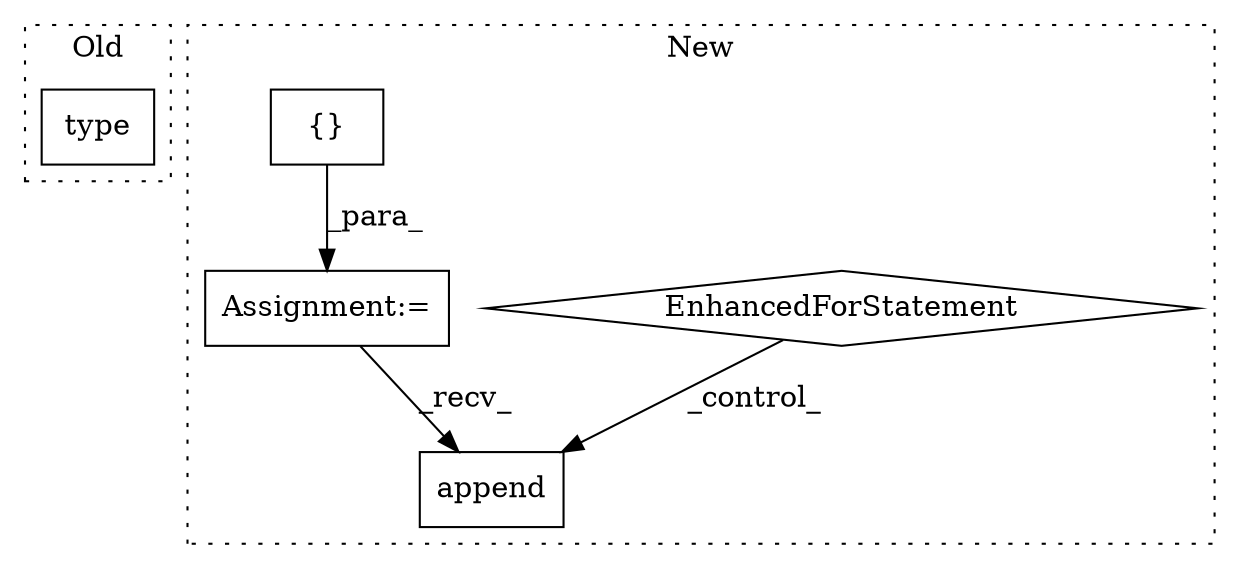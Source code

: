 digraph G {
subgraph cluster0 {
1 [label="type" a="32" s="15112,15122" l="5,1" shape="box"];
label = "Old";
style="dotted";
}
subgraph cluster1 {
2 [label="append" a="32" s="15707,15747" l="7,1" shape="box"];
3 [label="EnhancedForStatement" a="70" s="15364,15447" l="61,2" shape="diamond"];
4 [label="{}" a="4" s="15352" l="2" shape="box"];
5 [label="Assignment:=" a="7" s="15342" l="1" shape="box"];
label = "New";
style="dotted";
}
3 -> 2 [label="_control_"];
4 -> 5 [label="_para_"];
5 -> 2 [label="_recv_"];
}